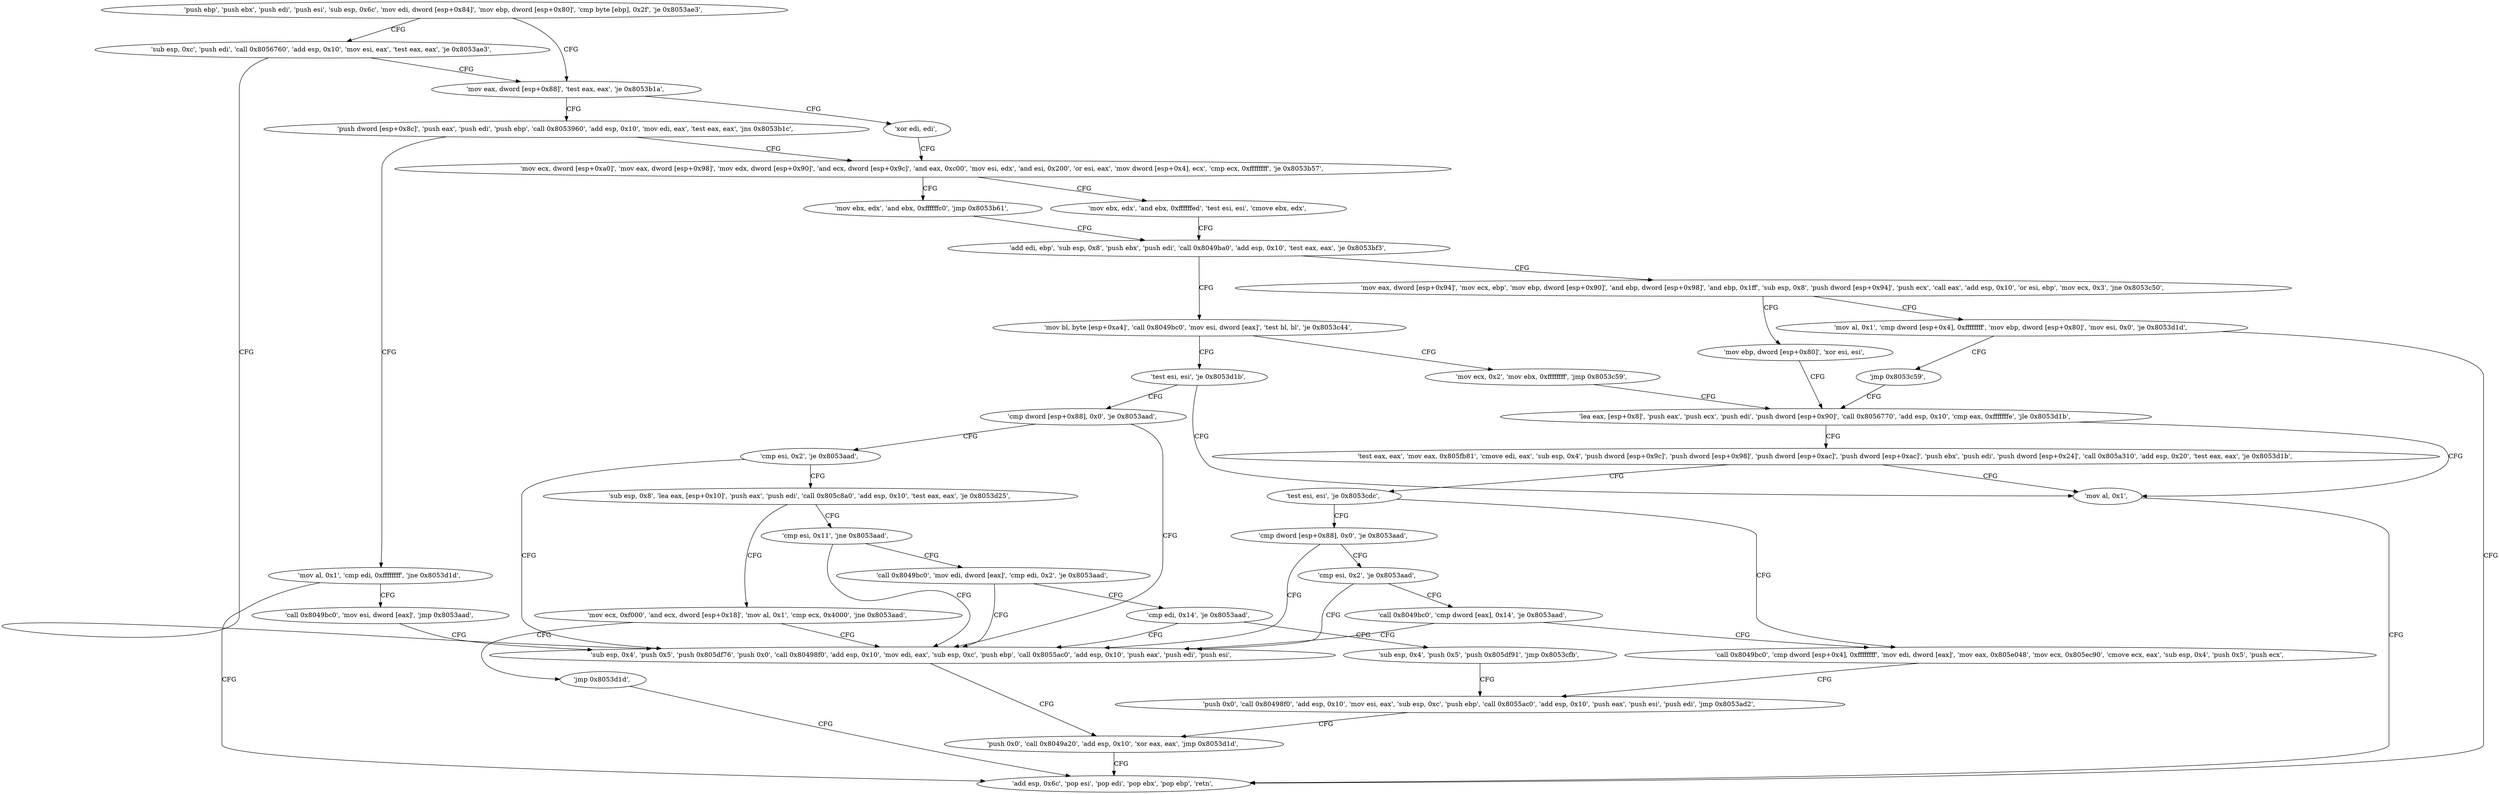 digraph "func" {
"134560384" [label = "'push ebp', 'push ebx', 'push edi', 'push esi', 'sub esp, 0x6c', 'mov edi, dword [esp+0x84]', 'mov ebp, dword [esp+0x80]', 'cmp byte [ebp], 0x2f', 'je 0x8053ae3', " ]
"134560483" [label = "'mov eax, dword [esp+0x88]', 'test eax, eax', 'je 0x8053b1a', " ]
"134560411" [label = "'sub esp, 0xc', 'push edi', 'call 0x8056760', 'add esp, 0x10', 'mov esi, eax', 'test eax, eax', 'je 0x8053ae3', " ]
"134560538" [label = "'xor edi, edi', " ]
"134560494" [label = "'push dword [esp+0x8c]', 'push eax', 'push edi', 'push ebp', 'call 0x8053960', 'add esp, 0x10', 'mov edi, eax', 'test eax, eax', 'jns 0x8053b1c', " ]
"134560429" [label = "'sub esp, 0x4', 'push 0x5', 'push 0x805df76', 'push 0x0', 'call 0x80498f0', 'add esp, 0x10', 'mov edi, eax', 'sub esp, 0xc', 'push ebp', 'call 0x8055ac0', 'add esp, 0x10', 'push eax', 'push edi', 'push esi', " ]
"134560540" [label = "'mov ecx, dword [esp+0xa0]', 'mov eax, dword [esp+0x98]', 'mov edx, dword [esp+0x90]', 'and ecx, dword [esp+0x9c]', 'and eax, 0xc00', 'mov esi, edx', 'and esi, 0x200', 'or esi, eax', 'mov dword [esp+0x4], ecx', 'cmp ecx, 0xffffffff', 'je 0x8053b57', " ]
"134560518" [label = "'mov al, 0x1', 'cmp edi, 0xffffffff', 'jne 0x8053d1d', " ]
"134560466" [label = "'push 0x0', 'call 0x8049a20', 'add esp, 0x10', 'xor eax, eax', 'jmp 0x8053d1d', " ]
"134560599" [label = "'mov ebx, edx', 'and ebx, 0xffffffed', 'test esi, esi', 'cmove ebx, edx', " ]
"134560609" [label = "'add edi, ebp', 'sub esp, 0x8', 'push ebx', 'push edi', 'call 0x8049ba0', 'add esp, 0x10', 'test eax, eax', 'je 0x8053bf3', " ]
"134560592" [label = "'mov ebx, edx', 'and ebx, 0xffffffc0', 'jmp 0x8053b61', " ]
"134561053" [label = "'add esp, 0x6c', 'pop esi', 'pop edi', 'pop ebx', 'pop ebp', 'retn', " ]
"134560529" [label = "'call 0x8049bc0', 'mov esi, dword [eax]', 'jmp 0x8053aad', " ]
"134560755" [label = "'mov eax, dword [esp+0x94]', 'mov ecx, ebp', 'mov ebp, dword [esp+0x90]', 'and ebp, dword [esp+0x98]', 'and ebp, 0x1ff', 'sub esp, 0x8', 'push dword [esp+0x94]', 'push ecx', 'call eax', 'add esp, 0x10', 'or esi, ebp', 'mov ecx, 0x3', 'jne 0x8053c50', " ]
"134560848" [label = "'mov ebp, dword [esp+0x80]', 'xor esi, esi', " ]
"134560809" [label = "'mov al, 0x1', 'cmp dword [esp+0x4], 0xffffffff', 'mov ebp, dword [esp+0x80]', 'mov esi, 0x0', 'je 0x8053d1d', " ]
"134560628" [label = "'mov bl, byte [esp+0xa4]', 'call 0x8049bc0', 'mov esi, dword [eax]', 'test bl, bl', 'je 0x8053c44', " ]
"134560836" [label = "'mov ecx, 0x2', 'mov ebx, 0xffffffff', 'jmp 0x8053c59', " ]
"134560650" [label = "'test esi, esi', 'je 0x8053d1b', " ]
"134560857" [label = "'lea eax, [esp+0x8]', 'push eax', 'push ecx', 'push edi', 'push dword [esp+0x90]', 'call 0x8056770', 'add esp, 0x10', 'cmp eax, 0xfffffffe', 'jle 0x8053d1b', " ]
"134560834" [label = "'jmp 0x8053c59', " ]
"134561051" [label = "'mov al, 0x1', " ]
"134560658" [label = "'cmp dword [esp+0x88], 0x0', 'je 0x8053aad', " ]
"134560888" [label = "'test eax, eax', 'mov eax, 0x805fb81', 'cmove edi, eax', 'sub esp, 0x4', 'push dword [esp+0x9c]', 'push dword [esp+0x98]', 'push dword [esp+0xac]', 'push dword [esp+0xac]', 'push ebx', 'push edi', 'push dword [esp+0x24]', 'call 0x805a310', 'add esp, 0x20', 'test eax, eax', 'je 0x8053d1b', " ]
"134560947" [label = "'test esi, esi', 'je 0x8053cdc', " ]
"134560672" [label = "'cmp esi, 0x2', 'je 0x8053aad', " ]
"134560988" [label = "'call 0x8049bc0', 'cmp dword [esp+0x4], 0xffffffff', 'mov edi, dword [eax]', 'mov eax, 0x805e048', 'mov ecx, 0x805ec90', 'cmove ecx, eax', 'sub esp, 0x4', 'push 0x5', 'push ecx', " ]
"134560951" [label = "'cmp dword [esp+0x88], 0x0', 'je 0x8053aad', " ]
"134560681" [label = "'sub esp, 0x8', 'lea eax, [esp+0x10]', 'push eax', 'push edi', 'call 0x805c8a0', 'add esp, 0x10', 'test eax, eax', 'je 0x8053d25', " ]
"134561019" [label = "'push 0x0', 'call 0x80498f0', 'add esp, 0x10', 'mov esi, eax', 'sub esp, 0xc', 'push ebp', 'call 0x8055ac0', 'add esp, 0x10', 'push eax', 'push esi', 'push edi', 'jmp 0x8053ad2', " ]
"134560965" [label = "'cmp esi, 0x2', 'je 0x8053aad', " ]
"134561061" [label = "'mov ecx, 0xf000', 'and ecx, dword [esp+0x18]', 'mov al, 0x1', 'cmp ecx, 0x4000', 'jne 0x8053aad', " ]
"134560706" [label = "'cmp esi, 0x11', 'jne 0x8053aad', " ]
"134560974" [label = "'call 0x8049bc0', 'cmp dword [eax], 0x14', 'je 0x8053aad', " ]
"134561084" [label = "'jmp 0x8053d1d', " ]
"134560715" [label = "'call 0x8049bc0', 'mov edi, dword [eax]', 'cmp edi, 0x2', 'je 0x8053aad', " ]
"134560731" [label = "'cmp edi, 0x14', 'je 0x8053aad', " ]
"134560740" [label = "'sub esp, 0x4', 'push 0x5', 'push 0x805df91', 'jmp 0x8053cfb', " ]
"134560384" -> "134560483" [ label = "CFG" ]
"134560384" -> "134560411" [ label = "CFG" ]
"134560483" -> "134560538" [ label = "CFG" ]
"134560483" -> "134560494" [ label = "CFG" ]
"134560411" -> "134560483" [ label = "CFG" ]
"134560411" -> "134560429" [ label = "CFG" ]
"134560538" -> "134560540" [ label = "CFG" ]
"134560494" -> "134560540" [ label = "CFG" ]
"134560494" -> "134560518" [ label = "CFG" ]
"134560429" -> "134560466" [ label = "CFG" ]
"134560540" -> "134560599" [ label = "CFG" ]
"134560540" -> "134560592" [ label = "CFG" ]
"134560518" -> "134561053" [ label = "CFG" ]
"134560518" -> "134560529" [ label = "CFG" ]
"134560466" -> "134561053" [ label = "CFG" ]
"134560599" -> "134560609" [ label = "CFG" ]
"134560609" -> "134560755" [ label = "CFG" ]
"134560609" -> "134560628" [ label = "CFG" ]
"134560592" -> "134560609" [ label = "CFG" ]
"134560529" -> "134560429" [ label = "CFG" ]
"134560755" -> "134560848" [ label = "CFG" ]
"134560755" -> "134560809" [ label = "CFG" ]
"134560848" -> "134560857" [ label = "CFG" ]
"134560809" -> "134561053" [ label = "CFG" ]
"134560809" -> "134560834" [ label = "CFG" ]
"134560628" -> "134560836" [ label = "CFG" ]
"134560628" -> "134560650" [ label = "CFG" ]
"134560836" -> "134560857" [ label = "CFG" ]
"134560650" -> "134561051" [ label = "CFG" ]
"134560650" -> "134560658" [ label = "CFG" ]
"134560857" -> "134561051" [ label = "CFG" ]
"134560857" -> "134560888" [ label = "CFG" ]
"134560834" -> "134560857" [ label = "CFG" ]
"134561051" -> "134561053" [ label = "CFG" ]
"134560658" -> "134560429" [ label = "CFG" ]
"134560658" -> "134560672" [ label = "CFG" ]
"134560888" -> "134561051" [ label = "CFG" ]
"134560888" -> "134560947" [ label = "CFG" ]
"134560947" -> "134560988" [ label = "CFG" ]
"134560947" -> "134560951" [ label = "CFG" ]
"134560672" -> "134560429" [ label = "CFG" ]
"134560672" -> "134560681" [ label = "CFG" ]
"134560988" -> "134561019" [ label = "CFG" ]
"134560951" -> "134560429" [ label = "CFG" ]
"134560951" -> "134560965" [ label = "CFG" ]
"134560681" -> "134561061" [ label = "CFG" ]
"134560681" -> "134560706" [ label = "CFG" ]
"134561019" -> "134560466" [ label = "CFG" ]
"134560965" -> "134560429" [ label = "CFG" ]
"134560965" -> "134560974" [ label = "CFG" ]
"134561061" -> "134560429" [ label = "CFG" ]
"134561061" -> "134561084" [ label = "CFG" ]
"134560706" -> "134560429" [ label = "CFG" ]
"134560706" -> "134560715" [ label = "CFG" ]
"134560974" -> "134560429" [ label = "CFG" ]
"134560974" -> "134560988" [ label = "CFG" ]
"134561084" -> "134561053" [ label = "CFG" ]
"134560715" -> "134560429" [ label = "CFG" ]
"134560715" -> "134560731" [ label = "CFG" ]
"134560731" -> "134560429" [ label = "CFG" ]
"134560731" -> "134560740" [ label = "CFG" ]
"134560740" -> "134561019" [ label = "CFG" ]
}
